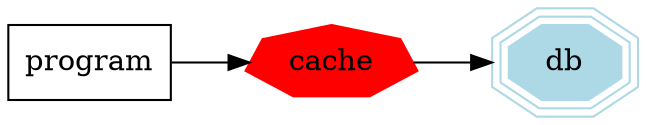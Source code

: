 digraph {
    rankdir=LR;
    program [label = "program" shape = "box"]
    cache   [label = "cache", shape = "septagon" color = red style = filled]
    db      [label = "db", shape = "tripleoctagon" color = lightblue style = filled]

    program -> cache -> db
}